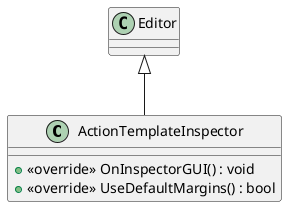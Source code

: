 @startuml
class ActionTemplateInspector {
    + <<override>> OnInspectorGUI() : void
    + <<override>> UseDefaultMargins() : bool
}
Editor <|-- ActionTemplateInspector
@enduml
